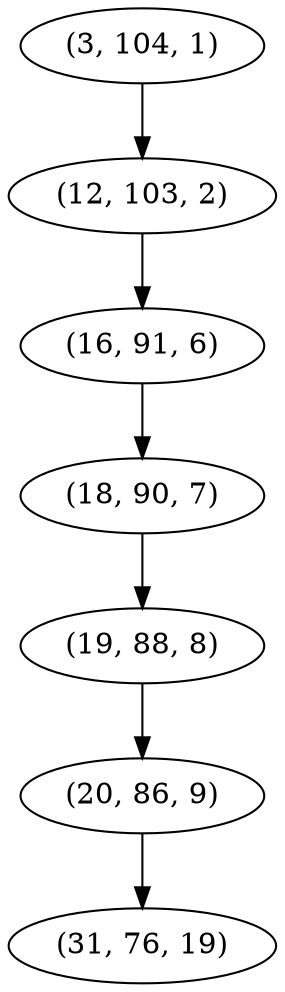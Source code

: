 digraph tree {
    "(3, 104, 1)";
    "(12, 103, 2)";
    "(16, 91, 6)";
    "(18, 90, 7)";
    "(19, 88, 8)";
    "(20, 86, 9)";
    "(31, 76, 19)";
    "(3, 104, 1)" -> "(12, 103, 2)";
    "(12, 103, 2)" -> "(16, 91, 6)";
    "(16, 91, 6)" -> "(18, 90, 7)";
    "(18, 90, 7)" -> "(19, 88, 8)";
    "(19, 88, 8)" -> "(20, 86, 9)";
    "(20, 86, 9)" -> "(31, 76, 19)";
}
